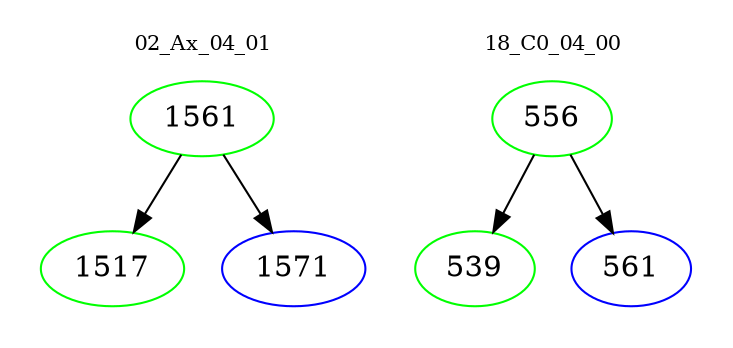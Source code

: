 digraph{
subgraph cluster_0 {
color = white
label = "02_Ax_04_01";
fontsize=10;
T0_1561 [label="1561", color="green"]
T0_1561 -> T0_1517 [color="black"]
T0_1517 [label="1517", color="green"]
T0_1561 -> T0_1571 [color="black"]
T0_1571 [label="1571", color="blue"]
}
subgraph cluster_1 {
color = white
label = "18_C0_04_00";
fontsize=10;
T1_556 [label="556", color="green"]
T1_556 -> T1_539 [color="black"]
T1_539 [label="539", color="green"]
T1_556 -> T1_561 [color="black"]
T1_561 [label="561", color="blue"]
}
}
